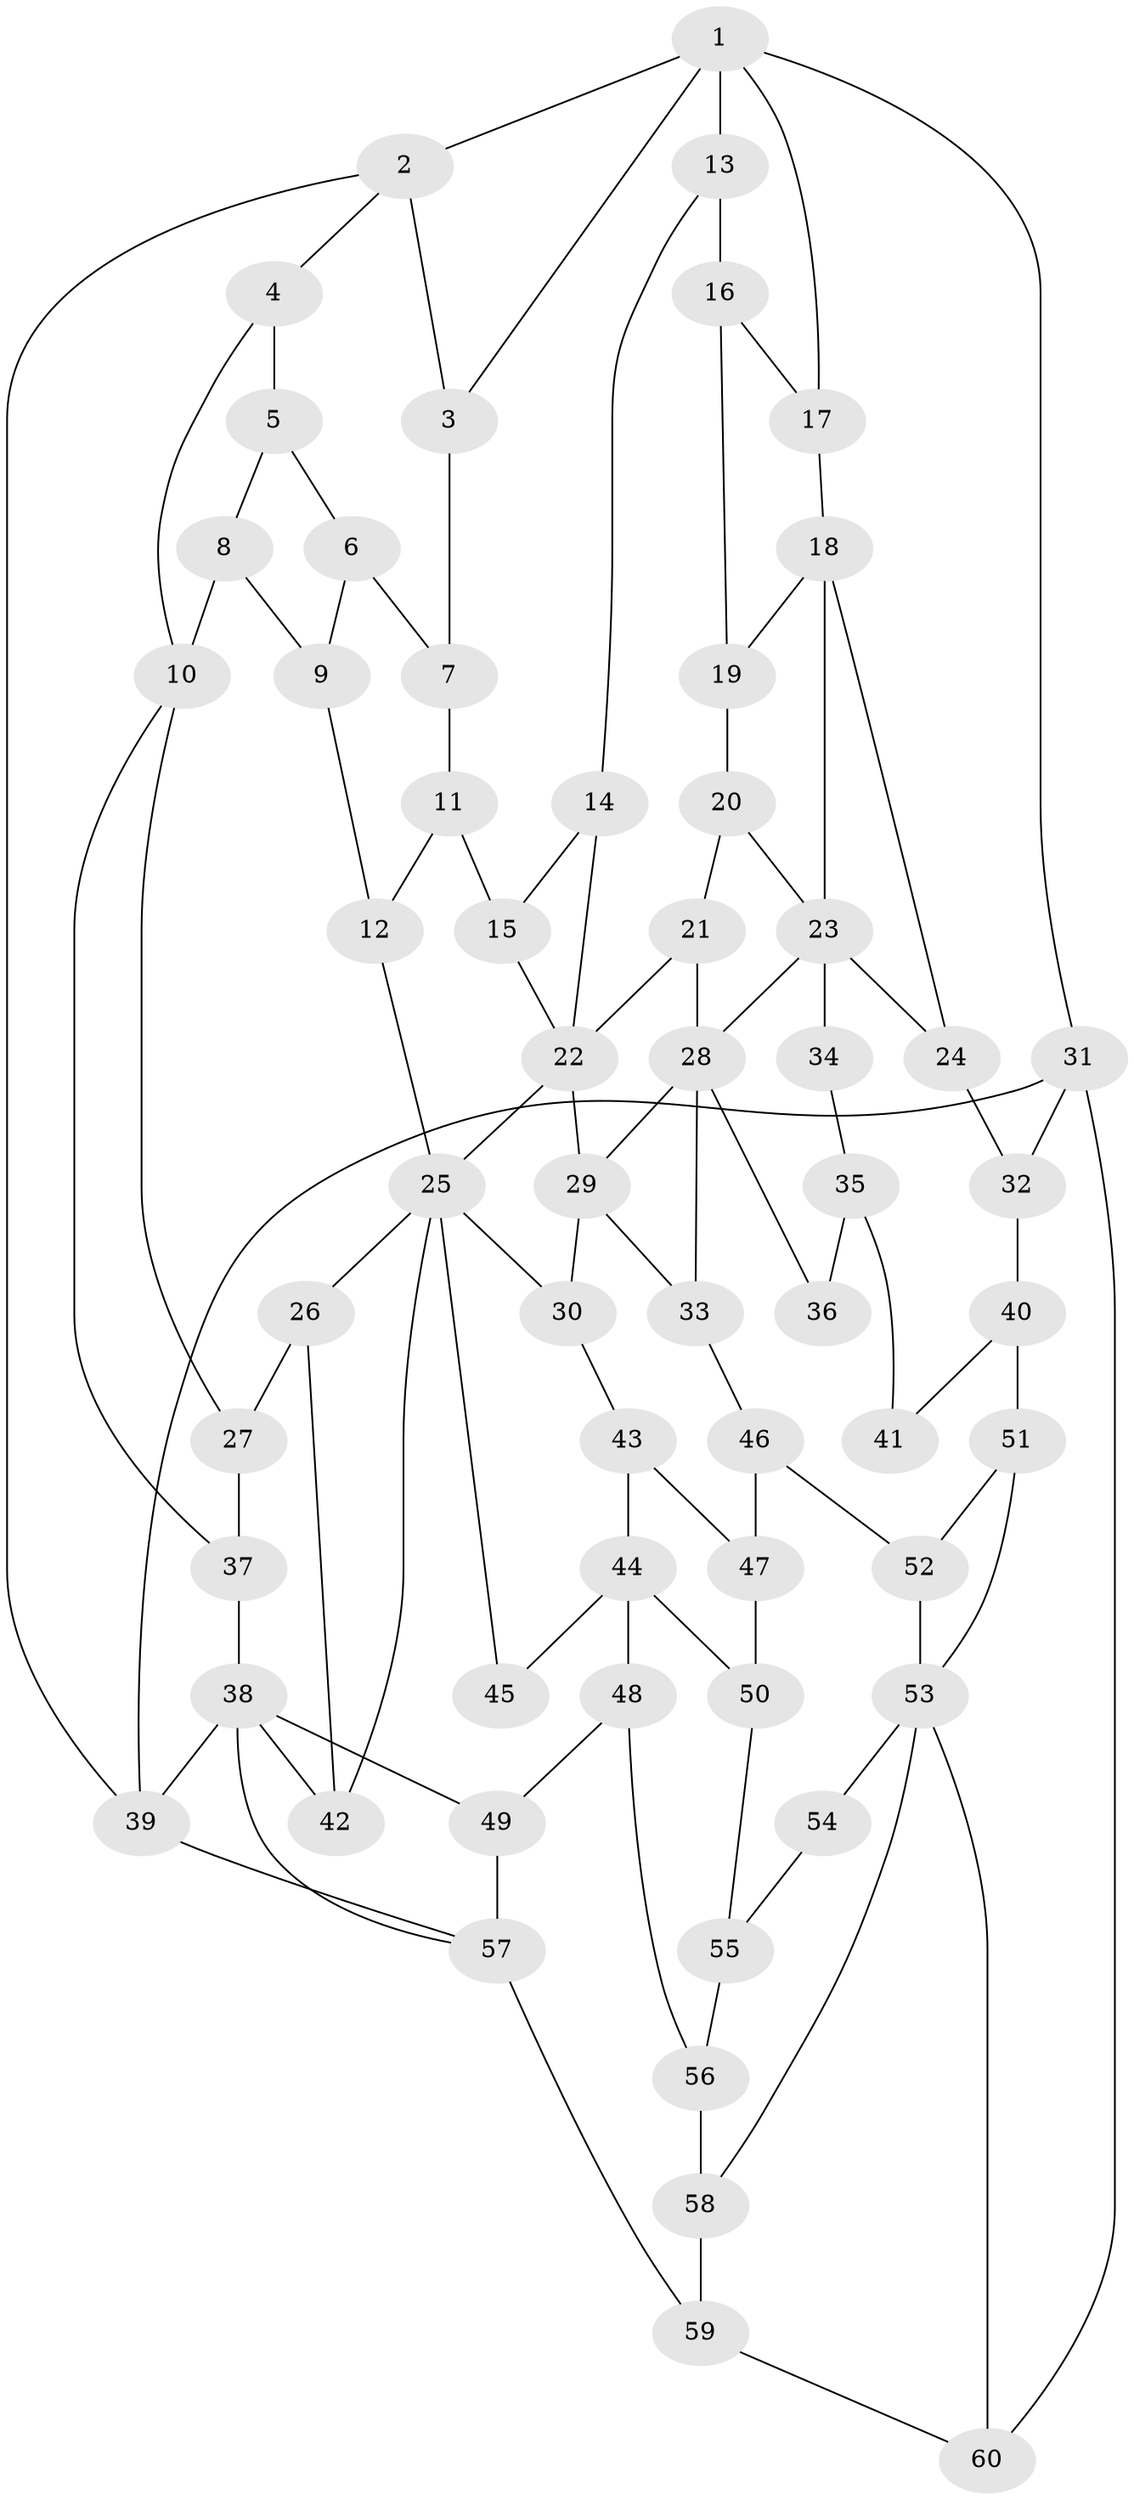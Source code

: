 // original degree distribution, {3: 0.041666666666666664, 6: 0.24166666666666667, 4: 0.20833333333333334, 5: 0.5083333333333333}
// Generated by graph-tools (version 1.1) at 2025/38/03/09/25 02:38:52]
// undirected, 60 vertices, 99 edges
graph export_dot {
graph [start="1"]
  node [color=gray90,style=filled];
  1;
  2;
  3;
  4;
  5;
  6;
  7;
  8;
  9;
  10;
  11;
  12;
  13;
  14;
  15;
  16;
  17;
  18;
  19;
  20;
  21;
  22;
  23;
  24;
  25;
  26;
  27;
  28;
  29;
  30;
  31;
  32;
  33;
  34;
  35;
  36;
  37;
  38;
  39;
  40;
  41;
  42;
  43;
  44;
  45;
  46;
  47;
  48;
  49;
  50;
  51;
  52;
  53;
  54;
  55;
  56;
  57;
  58;
  59;
  60;
  1 -- 2 [weight=1.0];
  1 -- 3 [weight=1.0];
  1 -- 13 [weight=1.0];
  1 -- 17 [weight=1.0];
  1 -- 31 [weight=1.0];
  2 -- 3 [weight=1.0];
  2 -- 4 [weight=1.0];
  2 -- 39 [weight=1.0];
  3 -- 7 [weight=2.0];
  4 -- 5 [weight=1.0];
  4 -- 10 [weight=1.0];
  5 -- 6 [weight=1.0];
  5 -- 8 [weight=1.0];
  6 -- 7 [weight=2.0];
  6 -- 9 [weight=1.0];
  7 -- 11 [weight=1.0];
  8 -- 9 [weight=1.0];
  8 -- 10 [weight=3.0];
  9 -- 12 [weight=1.0];
  10 -- 27 [weight=1.0];
  10 -- 37 [weight=1.0];
  11 -- 12 [weight=1.0];
  11 -- 15 [weight=1.0];
  12 -- 25 [weight=1.0];
  13 -- 14 [weight=1.0];
  13 -- 16 [weight=2.0];
  14 -- 15 [weight=1.0];
  14 -- 22 [weight=1.0];
  15 -- 22 [weight=1.0];
  16 -- 17 [weight=1.0];
  16 -- 19 [weight=1.0];
  17 -- 18 [weight=1.0];
  18 -- 19 [weight=1.0];
  18 -- 23 [weight=1.0];
  18 -- 24 [weight=2.0];
  19 -- 20 [weight=1.0];
  20 -- 21 [weight=1.0];
  20 -- 23 [weight=1.0];
  21 -- 22 [weight=1.0];
  21 -- 28 [weight=1.0];
  22 -- 25 [weight=1.0];
  22 -- 29 [weight=1.0];
  23 -- 24 [weight=1.0];
  23 -- 28 [weight=1.0];
  23 -- 34 [weight=2.0];
  24 -- 32 [weight=2.0];
  25 -- 26 [weight=1.0];
  25 -- 30 [weight=1.0];
  25 -- 42 [weight=1.0];
  25 -- 45 [weight=1.0];
  26 -- 27 [weight=1.0];
  26 -- 42 [weight=1.0];
  27 -- 37 [weight=1.0];
  28 -- 29 [weight=1.0];
  28 -- 33 [weight=1.0];
  28 -- 36 [weight=1.0];
  29 -- 30 [weight=1.0];
  29 -- 33 [weight=1.0];
  30 -- 43 [weight=1.0];
  31 -- 32 [weight=1.0];
  31 -- 39 [weight=1.0];
  31 -- 60 [weight=1.0];
  32 -- 40 [weight=2.0];
  33 -- 46 [weight=1.0];
  34 -- 35 [weight=2.0];
  35 -- 36 [weight=2.0];
  35 -- 41 [weight=2.0];
  37 -- 38 [weight=1.0];
  38 -- 39 [weight=1.0];
  38 -- 42 [weight=1.0];
  38 -- 49 [weight=1.0];
  38 -- 57 [weight=1.0];
  39 -- 57 [weight=1.0];
  40 -- 41 [weight=2.0];
  40 -- 51 [weight=2.0];
  43 -- 44 [weight=1.0];
  43 -- 47 [weight=1.0];
  44 -- 45 [weight=2.0];
  44 -- 48 [weight=1.0];
  44 -- 50 [weight=2.0];
  46 -- 47 [weight=1.0];
  46 -- 52 [weight=1.0];
  47 -- 50 [weight=1.0];
  48 -- 49 [weight=1.0];
  48 -- 56 [weight=1.0];
  49 -- 57 [weight=2.0];
  50 -- 55 [weight=1.0];
  51 -- 52 [weight=1.0];
  51 -- 53 [weight=1.0];
  52 -- 53 [weight=1.0];
  53 -- 54 [weight=2.0];
  53 -- 58 [weight=1.0];
  53 -- 60 [weight=1.0];
  54 -- 55 [weight=1.0];
  55 -- 56 [weight=1.0];
  56 -- 58 [weight=1.0];
  57 -- 59 [weight=2.0];
  58 -- 59 [weight=2.0];
  59 -- 60 [weight=1.0];
}
